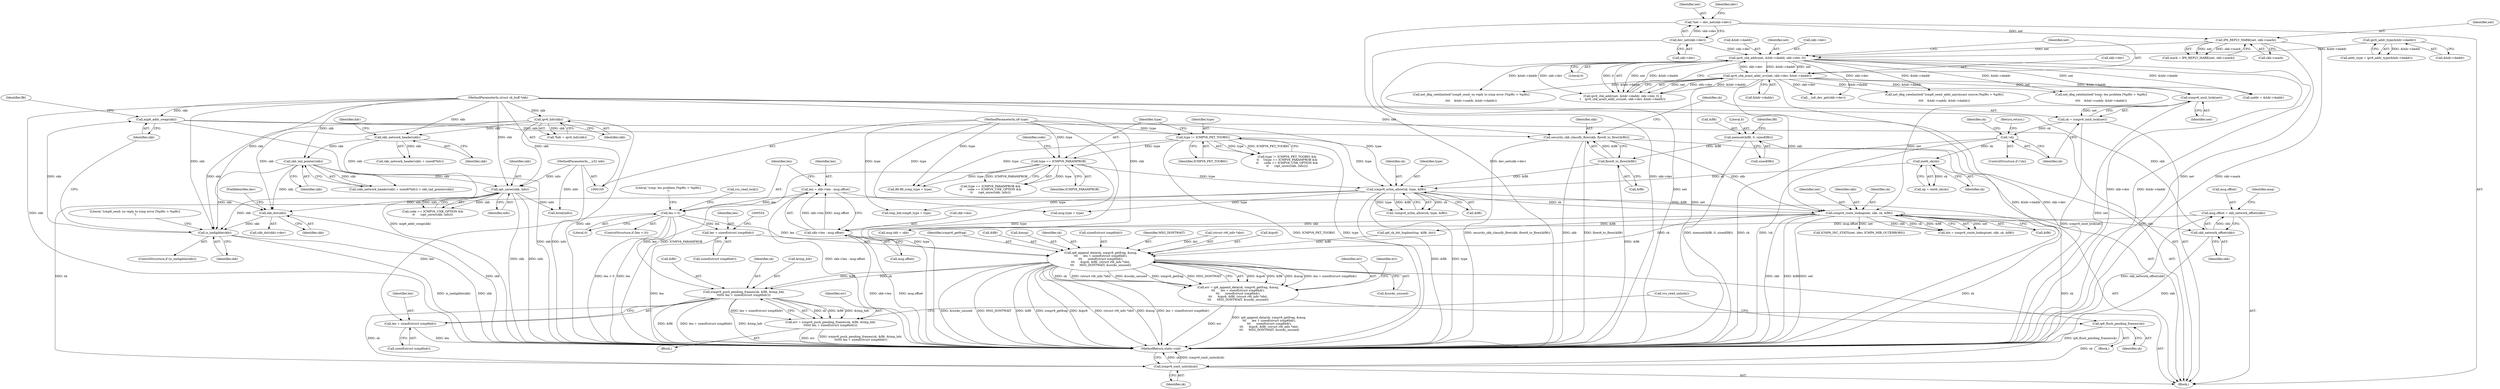 digraph "1_linux_79dc7e3f1cd323be4c81aa1a94faa1b3ed987fb2@integer" {
"1000510" [label="(Call,len = skb->len - msg.offset)"];
"1000512" [label="(Call,skb->len - msg.offset)"];
"1000499" [label="(Call,msg.offset = skb_network_offset(skb))"];
"1000503" [label="(Call,skb_network_offset(skb))"];
"1000106" [label="(MethodParameterIn,struct sk_buff *skb)"];
"1000463" [label="(Call,icmpv6_route_lookup(net, skb, sk, &fl6))"];
"1000368" [label="(Call,icmpv6_xmit_lock(net))"];
"1000191" [label="(Call,ipv6_chk_addr(net, &hdr->daddr, skb->dev, 0))"];
"1000158" [label="(Call,IP6_REPLY_MARK(net, skb->mark))"];
"1000113" [label="(Call,*net = dev_net(skb->dev))"];
"1000115" [label="(Call,dev_net(skb->dev))"];
"1000184" [label="(Call,ipv6_addr_type(&hdr->daddr))"];
"1000201" [label="(Call,ipv6_chk_acast_addr_src(net, skb->dev, &hdr->daddr))"];
"1000361" [label="(Call,security_skb_classify_flow(skb, flowi6_to_flowi(&fl6)))"];
"1000308" [label="(Call,mip6_addr_swap(skb))"];
"1000294" [label="(Call,is_ineligible(skb))"];
"1000179" [label="(Call,skb_tail_pointer(skb))"];
"1000174" [label="(Call,skb_network_header(skb))"];
"1000126" [label="(Call,ipv6_hdr(skb))"];
"1000241" [label="(Call,opt_unrec(skb, info))"];
"1000109" [label="(MethodParameterIn,__u32 info)"];
"1000270" [label="(Call,skb_dst(skb))"];
"1000363" [label="(Call,flowi6_to_flowi(&fl6))"];
"1000310" [label="(Call,memset(&fl6, 0, sizeof(fl6)))"];
"1000385" [label="(Call,icmpv6_xrlim_allow(sk, type, &fl6))"];
"1000381" [label="(Call,inet6_sk(sk))"];
"1000371" [label="(Call,!sk)"];
"1000366" [label="(Call,sk = icmpv6_xmit_lock(net))"];
"1000107" [label="(MethodParameterIn,u8 type)"];
"1000234" [label="(Call,type == ICMPV6_PARAMPROB)"];
"1000229" [label="(Call,type != ICMPV6_PKT_TOOBIG)"];
"1000520" [label="(Call,len < 0)"];
"1000544" [label="(Call,ip6_append_data(sk, icmpv6_getfrag, &msg,\n\t\t\t      len + sizeof(struct icmp6hdr),\n\t\t\t      sizeof(struct icmp6hdr),\n\t\t\t      &ipc6, &fl6, (struct rt6_info *)dst,\n\t\t\t      MSG_DONTWAIT, &sockc_unused))"];
"1000542" [label="(Call,err = ip6_append_data(sk, icmpv6_getfrag, &msg,\n\t\t\t      len + sizeof(struct icmp6hdr),\n\t\t\t      sizeof(struct icmp6hdr),\n\t\t\t      &ipc6, &fl6, (struct rt6_info *)dst,\n\t\t\t      MSG_DONTWAIT, &sockc_unused))"];
"1000572" [label="(Call,ip6_flush_pending_frames(sk))"];
"1000593" [label="(Call,icmpv6_xmit_unlock(sk))"];
"1000578" [label="(Call,icmpv6_push_pending_frames(sk, &fl6, &tmp_hdr,\n\t\t\t\t\t\t len + sizeof(struct icmp6hdr)))"];
"1000576" [label="(Call,err = icmpv6_push_pending_frames(sk, &fl6, &tmp_hdr,\n\t\t\t\t\t\t len + sizeof(struct icmp6hdr)))"];
"1000549" [label="(Call,len + sizeof(struct icmp6hdr))"];
"1000584" [label="(Call,len + sizeof(struct icmp6hdr))"];
"1000572" [label="(Call,ip6_flush_pending_frames(sk))"];
"1000182" [label="(Call,addr_type = ipv6_addr_type(&hdr->daddr))"];
"1000242" [label="(Identifier,skb)"];
"1000385" [label="(Call,icmpv6_xrlim_allow(sk, type, &fl6))"];
"1000467" [label="(Call,&fl6)"];
"1000243" [label="(Identifier,info)"];
"1000464" [label="(Identifier,net)"];
"1000311" [label="(Call,&fl6)"];
"1000362" [label="(Identifier,skb)"];
"1000314" [label="(Call,sizeof(fl6))"];
"1000522" [label="(Literal,0)"];
"1000270" [label="(Call,skb_dst(skb))"];
"1000386" [label="(Identifier,sk)"];
"1000381" [label="(Call,inet6_sk(sk))"];
"1000373" [label="(Return,return;)"];
"1000505" [label="(Call,msg.type = type)"];
"1000210" [label="(Call,saddr = &hdr->daddr)"];
"1000156" [label="(Call,mark = IP6_REPLY_MARK(net, skb->mark))"];
"1000271" [label="(Identifier,skb)"];
"1000494" [label="(Call,msg.skb = skb)"];
"1000124" [label="(Call,*hdr = ipv6_hdr(skb))"];
"1000511" [label="(Identifier,len)"];
"1000178" [label="(Identifier,hdr)"];
"1000410" [label="(Call,htonl(info))"];
"1000573" [label="(Identifier,sk)"];
"1000461" [label="(Call,dst = icmpv6_route_lookup(net, skb, sk, &fl6))"];
"1000228" [label="(Call,type != ICMPV6_PKT_TOOBIG &&\n\t\t    !(type == ICMPV6_PARAMPROB &&\n\t\t      code == ICMPV6_UNK_OPTION &&\n\t\t      (opt_unrec(skb, info))))"];
"1000233" [label="(Call,type == ICMPV6_PARAMPROB &&\n\t\t      code == ICMPV6_UNK_OPTION &&\n\t\t      (opt_unrec(skb, info)))"];
"1000241" [label="(Call,opt_unrec(skb, info))"];
"1000116" [label="(Call,skb->dev)"];
"1000578" [label="(Call,icmpv6_push_pending_frames(sk, &fl6, &tmp_hdr,\n\t\t\t\t\t\t len + sizeof(struct icmp6hdr)))"];
"1000115" [label="(Call,dev_net(skb->dev))"];
"1000179" [label="(Call,skb_tail_pointer(skb))"];
"1000585" [label="(Identifier,len)"];
"1000463" [label="(Call,icmpv6_route_lookup(net, skb, sk, &fl6))"];
"1000510" [label="(Call,len = skb->len - msg.offset)"];
"1000114" [label="(Identifier,net)"];
"1000313" [label="(Literal,0)"];
"1000234" [label="(Call,type == ICMPV6_PARAMPROB)"];
"1000379" [label="(Call,np = inet6_sk(sk))"];
"1000236" [label="(Identifier,ICMPV6_PARAMPROB)"];
"1000568" [label="(Call,ICMP6_INC_STATS(net, idev, ICMP6_MIB_OUTERRORS))"];
"1000512" [label="(Call,skb->len - msg.offset)"];
"1000126" [label="(Call,ipv6_hdr(skb))"];
"1000503" [label="(Call,skb_network_offset(skb))"];
"1000595" [label="(MethodReturn,static void)"];
"1000593" [label="(Call,icmpv6_xmit_unlock(sk))"];
"1000367" [label="(Identifier,sk)"];
"1000297" [label="(Call,net_dbg_ratelimited(\"icmp6_send: no reply to icmp error [%pI6c > %pI6c]\n\",\n\t\t\t\t    &hdr->saddr, &hdr->daddr))"];
"1000371" [label="(Call,!sk)"];
"1000513" [label="(Call,skb->len)"];
"1000206" [label="(Call,&hdr->daddr)"];
"1000109" [label="(MethodParameterIn,__u32 info)"];
"1000520" [label="(Call,len < 0)"];
"1000546" [label="(Identifier,icmpv6_getfrag)"];
"1000309" [label="(Identifier,skb)"];
"1000160" [label="(Call,skb->mark)"];
"1000308" [label="(Call,mip6_addr_swap(skb))"];
"1000542" [label="(Call,err = ip6_append_data(sk, icmpv6_getfrag, &msg,\n\t\t\t      len + sizeof(struct icmp6hdr),\n\t\t\t      sizeof(struct icmp6hdr),\n\t\t\t      &ipc6, &fl6, (struct rt6_info *)dst,\n\t\t\t      MSG_DONTWAIT, &sockc_unused))"];
"1000575" [label="(Block,)"];
"1000200" [label="(Literal,0)"];
"1000477" [label="(Call,ip6_sk_dst_hoplimit(np, &fl6, dst))"];
"1000557" [label="(Call,&fl6)"];
"1000544" [label="(Call,ip6_append_data(sk, icmpv6_getfrag, &msg,\n\t\t\t      len + sizeof(struct icmp6hdr),\n\t\t\t      sizeof(struct icmp6hdr),\n\t\t\t      &ipc6, &fl6, (struct rt6_info *)dst,\n\t\t\t      MSG_DONTWAIT, &sockc_unused))"];
"1000588" [label="(Call,rcu_read_unlock())"];
"1000272" [label="(FieldIdentifier,dev)"];
"1000547" [label="(Call,&msg)"];
"1000192" [label="(Identifier,net)"];
"1000231" [label="(Identifier,ICMPV6_PKT_TOOBIG)"];
"1000361" [label="(Call,security_skb_classify_flow(skb, flowi6_to_flowi(&fl6)))"];
"1000310" [label="(Call,memset(&fl6, 0, sizeof(fl6)))"];
"1000521" [label="(Identifier,len)"];
"1000351" [label="(Call,fl6.fl6_icmp_type = type)"];
"1000318" [label="(Identifier,fl6)"];
"1000387" [label="(Identifier,type)"];
"1000175" [label="(Identifier,skb)"];
"1000370" [label="(ControlStructure,if (!sk))"];
"1000586" [label="(Call,sizeof(struct icmp6hdr))"];
"1000294" [label="(Call,is_ineligible(skb))"];
"1000372" [label="(Identifier,sk)"];
"1000545" [label="(Identifier,sk)"];
"1000553" [label="(Call,sizeof(struct icmp6hdr))"];
"1000111" [label="(Block,)"];
"1000535" [label="(Call,rcu_read_lock())"];
"1000190" [label="(Call,ipv6_chk_addr(net, &hdr->daddr, skb->dev, 0) ||\n\t    ipv6_chk_acast_addr_src(net, skb->dev, &hdr->daddr))"];
"1000538" [label="(Call,__in6_dev_get(skb->dev))"];
"1000465" [label="(Identifier,skb)"];
"1000230" [label="(Identifier,type)"];
"1000376" [label="(Identifier,sk)"];
"1000107" [label="(MethodParameterIn,u8 type)"];
"1000567" [label="(Block,)"];
"1000127" [label="(Identifier,skb)"];
"1000549" [label="(Call,len + sizeof(struct icmp6hdr))"];
"1000106" [label="(MethodParameterIn,struct sk_buff *skb)"];
"1000563" [label="(Call,&sockc_unused)"];
"1000282" [label="(Call,net_dbg_ratelimited(\"icmp6_send: addr_any/mcast source [%pI6c > %pI6c]\n\",\n\t\t\t\t    &hdr->saddr, &hdr->daddr))"];
"1000269" [label="(Call,skb_dst(skb)->dev)"];
"1000507" [label="(Identifier,msg)"];
"1000525" [label="(Literal,\"icmp: len problem [%pI6c > %pI6c]\n\")"];
"1000368" [label="(Call,icmpv6_xmit_lock(net))"];
"1000516" [label="(Call,msg.offset)"];
"1000174" [label="(Call,skb_network_header(skb))"];
"1000524" [label="(Call,net_dbg_ratelimited(\"icmp: len problem [%pI6c > %pI6c]\n\",\n\t\t\t\t    &hdr->saddr, &hdr->daddr))"];
"1000543" [label="(Identifier,err)"];
"1000158" [label="(Call,IP6_REPLY_MARK(net, skb->mark))"];
"1000121" [label="(Identifier,idev)"];
"1000384" [label="(Call,!icmpv6_xrlim_allow(sk, type, &fl6))"];
"1000579" [label="(Identifier,sk)"];
"1000519" [label="(ControlStructure,if (len < 0))"];
"1000582" [label="(Call,&tmp_hdr)"];
"1000369" [label="(Identifier,net)"];
"1000364" [label="(Call,&fl6)"];
"1000197" [label="(Call,skb->dev)"];
"1000388" [label="(Call,&fl6)"];
"1000382" [label="(Identifier,sk)"];
"1000562" [label="(Identifier,MSG_DONTWAIT)"];
"1000559" [label="(Call,(struct rt6_info *)dst)"];
"1000500" [label="(Call,msg.offset)"];
"1000191" [label="(Call,ipv6_chk_addr(net, &hdr->daddr, skb->dev, 0))"];
"1000577" [label="(Identifier,err)"];
"1000555" [label="(Call,&ipc6)"];
"1000584" [label="(Call,len + sizeof(struct icmp6hdr))"];
"1000576" [label="(Call,err = icmpv6_push_pending_frames(sk, &fl6, &tmp_hdr,\n\t\t\t\t\t\t len + sizeof(struct icmp6hdr)))"];
"1000180" [label="(Identifier,skb)"];
"1000499" [label="(Call,msg.offset = skb_network_offset(skb))"];
"1000295" [label="(Identifier,skb)"];
"1000466" [label="(Identifier,sk)"];
"1000504" [label="(Identifier,skb)"];
"1000113" [label="(Call,*net = dev_net(skb->dev))"];
"1000184" [label="(Call,ipv6_addr_type(&hdr->daddr))"];
"1000203" [label="(Call,skb->dev)"];
"1000298" [label="(Literal,\"icmp6_send: no reply to icmp error [%pI6c > %pI6c]\n\")"];
"1000312" [label="(Identifier,fl6)"];
"1000391" [label="(Call,tmp_hdr.icmp6_type = type)"];
"1000237" [label="(Call,code == ICMPV6_UNK_OPTION &&\n\t\t      (opt_unrec(skb, info)))"];
"1000229" [label="(Call,type != ICMPV6_PKT_TOOBIG)"];
"1000159" [label="(Identifier,net)"];
"1000293" [label="(ControlStructure,if (is_ineligible(skb)))"];
"1000235" [label="(Identifier,type)"];
"1000580" [label="(Call,&fl6)"];
"1000202" [label="(Identifier,net)"];
"1000551" [label="(Call,sizeof(struct icmp6hdr))"];
"1000201" [label="(Call,ipv6_chk_acast_addr_src(net, skb->dev, &hdr->daddr))"];
"1000550" [label="(Identifier,len)"];
"1000173" [label="(Call,skb_network_header(skb) + sizeof(*hdr))"];
"1000566" [label="(Identifier,err)"];
"1000172" [label="(Call,(skb_network_header(skb) + sizeof(*hdr)) > skb_tail_pointer(skb))"];
"1000185" [label="(Call,&hdr->daddr)"];
"1000193" [label="(Call,&hdr->daddr)"];
"1000363" [label="(Call,flowi6_to_flowi(&fl6))"];
"1000239" [label="(Identifier,code)"];
"1000366" [label="(Call,sk = icmpv6_xmit_lock(net))"];
"1000594" [label="(Identifier,sk)"];
"1000510" -> "1000111"  [label="AST: "];
"1000510" -> "1000512"  [label="CFG: "];
"1000511" -> "1000510"  [label="AST: "];
"1000512" -> "1000510"  [label="AST: "];
"1000521" -> "1000510"  [label="CFG: "];
"1000510" -> "1000595"  [label="DDG: skb->len - msg.offset"];
"1000512" -> "1000510"  [label="DDG: skb->len"];
"1000512" -> "1000510"  [label="DDG: msg.offset"];
"1000510" -> "1000520"  [label="DDG: len"];
"1000512" -> "1000516"  [label="CFG: "];
"1000513" -> "1000512"  [label="AST: "];
"1000516" -> "1000512"  [label="AST: "];
"1000512" -> "1000595"  [label="DDG: skb->len"];
"1000512" -> "1000595"  [label="DDG: msg.offset"];
"1000499" -> "1000512"  [label="DDG: msg.offset"];
"1000499" -> "1000111"  [label="AST: "];
"1000499" -> "1000503"  [label="CFG: "];
"1000500" -> "1000499"  [label="AST: "];
"1000503" -> "1000499"  [label="AST: "];
"1000507" -> "1000499"  [label="CFG: "];
"1000499" -> "1000595"  [label="DDG: skb_network_offset(skb)"];
"1000503" -> "1000499"  [label="DDG: skb"];
"1000503" -> "1000504"  [label="CFG: "];
"1000504" -> "1000503"  [label="AST: "];
"1000503" -> "1000595"  [label="DDG: skb"];
"1000106" -> "1000503"  [label="DDG: skb"];
"1000463" -> "1000503"  [label="DDG: skb"];
"1000106" -> "1000105"  [label="AST: "];
"1000106" -> "1000595"  [label="DDG: skb"];
"1000106" -> "1000126"  [label="DDG: skb"];
"1000106" -> "1000174"  [label="DDG: skb"];
"1000106" -> "1000179"  [label="DDG: skb"];
"1000106" -> "1000241"  [label="DDG: skb"];
"1000106" -> "1000270"  [label="DDG: skb"];
"1000106" -> "1000294"  [label="DDG: skb"];
"1000106" -> "1000308"  [label="DDG: skb"];
"1000106" -> "1000361"  [label="DDG: skb"];
"1000106" -> "1000463"  [label="DDG: skb"];
"1000106" -> "1000494"  [label="DDG: skb"];
"1000463" -> "1000461"  [label="AST: "];
"1000463" -> "1000467"  [label="CFG: "];
"1000464" -> "1000463"  [label="AST: "];
"1000465" -> "1000463"  [label="AST: "];
"1000466" -> "1000463"  [label="AST: "];
"1000467" -> "1000463"  [label="AST: "];
"1000461" -> "1000463"  [label="CFG: "];
"1000463" -> "1000595"  [label="DDG: skb"];
"1000463" -> "1000595"  [label="DDG: &fl6"];
"1000463" -> "1000595"  [label="DDG: net"];
"1000463" -> "1000461"  [label="DDG: net"];
"1000463" -> "1000461"  [label="DDG: skb"];
"1000463" -> "1000461"  [label="DDG: sk"];
"1000463" -> "1000461"  [label="DDG: &fl6"];
"1000368" -> "1000463"  [label="DDG: net"];
"1000361" -> "1000463"  [label="DDG: skb"];
"1000385" -> "1000463"  [label="DDG: sk"];
"1000385" -> "1000463"  [label="DDG: &fl6"];
"1000463" -> "1000477"  [label="DDG: &fl6"];
"1000463" -> "1000494"  [label="DDG: skb"];
"1000463" -> "1000544"  [label="DDG: sk"];
"1000463" -> "1000568"  [label="DDG: net"];
"1000463" -> "1000593"  [label="DDG: sk"];
"1000368" -> "1000366"  [label="AST: "];
"1000368" -> "1000369"  [label="CFG: "];
"1000369" -> "1000368"  [label="AST: "];
"1000366" -> "1000368"  [label="CFG: "];
"1000368" -> "1000595"  [label="DDG: net"];
"1000368" -> "1000366"  [label="DDG: net"];
"1000191" -> "1000368"  [label="DDG: net"];
"1000201" -> "1000368"  [label="DDG: net"];
"1000191" -> "1000190"  [label="AST: "];
"1000191" -> "1000200"  [label="CFG: "];
"1000192" -> "1000191"  [label="AST: "];
"1000193" -> "1000191"  [label="AST: "];
"1000197" -> "1000191"  [label="AST: "];
"1000200" -> "1000191"  [label="AST: "];
"1000202" -> "1000191"  [label="CFG: "];
"1000190" -> "1000191"  [label="CFG: "];
"1000191" -> "1000595"  [label="DDG: skb->dev"];
"1000191" -> "1000595"  [label="DDG: &hdr->daddr"];
"1000191" -> "1000595"  [label="DDG: net"];
"1000191" -> "1000190"  [label="DDG: net"];
"1000191" -> "1000190"  [label="DDG: &hdr->daddr"];
"1000191" -> "1000190"  [label="DDG: skb->dev"];
"1000191" -> "1000190"  [label="DDG: 0"];
"1000158" -> "1000191"  [label="DDG: net"];
"1000184" -> "1000191"  [label="DDG: &hdr->daddr"];
"1000115" -> "1000191"  [label="DDG: skb->dev"];
"1000191" -> "1000201"  [label="DDG: net"];
"1000191" -> "1000201"  [label="DDG: skb->dev"];
"1000191" -> "1000201"  [label="DDG: &hdr->daddr"];
"1000191" -> "1000210"  [label="DDG: &hdr->daddr"];
"1000191" -> "1000282"  [label="DDG: &hdr->daddr"];
"1000191" -> "1000297"  [label="DDG: &hdr->daddr"];
"1000191" -> "1000524"  [label="DDG: &hdr->daddr"];
"1000191" -> "1000538"  [label="DDG: skb->dev"];
"1000158" -> "1000156"  [label="AST: "];
"1000158" -> "1000160"  [label="CFG: "];
"1000159" -> "1000158"  [label="AST: "];
"1000160" -> "1000158"  [label="AST: "];
"1000156" -> "1000158"  [label="CFG: "];
"1000158" -> "1000595"  [label="DDG: net"];
"1000158" -> "1000595"  [label="DDG: skb->mark"];
"1000158" -> "1000156"  [label="DDG: net"];
"1000158" -> "1000156"  [label="DDG: skb->mark"];
"1000113" -> "1000158"  [label="DDG: net"];
"1000113" -> "1000111"  [label="AST: "];
"1000113" -> "1000115"  [label="CFG: "];
"1000114" -> "1000113"  [label="AST: "];
"1000115" -> "1000113"  [label="AST: "];
"1000121" -> "1000113"  [label="CFG: "];
"1000113" -> "1000595"  [label="DDG: dev_net(skb->dev)"];
"1000115" -> "1000113"  [label="DDG: skb->dev"];
"1000115" -> "1000116"  [label="CFG: "];
"1000116" -> "1000115"  [label="AST: "];
"1000115" -> "1000595"  [label="DDG: skb->dev"];
"1000184" -> "1000182"  [label="AST: "];
"1000184" -> "1000185"  [label="CFG: "];
"1000185" -> "1000184"  [label="AST: "];
"1000182" -> "1000184"  [label="CFG: "];
"1000184" -> "1000182"  [label="DDG: &hdr->daddr"];
"1000201" -> "1000190"  [label="AST: "];
"1000201" -> "1000206"  [label="CFG: "];
"1000202" -> "1000201"  [label="AST: "];
"1000203" -> "1000201"  [label="AST: "];
"1000206" -> "1000201"  [label="AST: "];
"1000190" -> "1000201"  [label="CFG: "];
"1000201" -> "1000595"  [label="DDG: &hdr->daddr"];
"1000201" -> "1000595"  [label="DDG: skb->dev"];
"1000201" -> "1000595"  [label="DDG: net"];
"1000201" -> "1000190"  [label="DDG: net"];
"1000201" -> "1000190"  [label="DDG: skb->dev"];
"1000201" -> "1000190"  [label="DDG: &hdr->daddr"];
"1000201" -> "1000210"  [label="DDG: &hdr->daddr"];
"1000201" -> "1000282"  [label="DDG: &hdr->daddr"];
"1000201" -> "1000297"  [label="DDG: &hdr->daddr"];
"1000201" -> "1000524"  [label="DDG: &hdr->daddr"];
"1000201" -> "1000538"  [label="DDG: skb->dev"];
"1000361" -> "1000111"  [label="AST: "];
"1000361" -> "1000363"  [label="CFG: "];
"1000362" -> "1000361"  [label="AST: "];
"1000363" -> "1000361"  [label="AST: "];
"1000367" -> "1000361"  [label="CFG: "];
"1000361" -> "1000595"  [label="DDG: security_skb_classify_flow(skb, flowi6_to_flowi(&fl6))"];
"1000361" -> "1000595"  [label="DDG: skb"];
"1000361" -> "1000595"  [label="DDG: flowi6_to_flowi(&fl6)"];
"1000308" -> "1000361"  [label="DDG: skb"];
"1000363" -> "1000361"  [label="DDG: &fl6"];
"1000308" -> "1000111"  [label="AST: "];
"1000308" -> "1000309"  [label="CFG: "];
"1000309" -> "1000308"  [label="AST: "];
"1000312" -> "1000308"  [label="CFG: "];
"1000308" -> "1000595"  [label="DDG: mip6_addr_swap(skb)"];
"1000294" -> "1000308"  [label="DDG: skb"];
"1000294" -> "1000293"  [label="AST: "];
"1000294" -> "1000295"  [label="CFG: "];
"1000295" -> "1000294"  [label="AST: "];
"1000298" -> "1000294"  [label="CFG: "];
"1000309" -> "1000294"  [label="CFG: "];
"1000294" -> "1000595"  [label="DDG: is_ineligible(skb)"];
"1000294" -> "1000595"  [label="DDG: skb"];
"1000179" -> "1000294"  [label="DDG: skb"];
"1000126" -> "1000294"  [label="DDG: skb"];
"1000241" -> "1000294"  [label="DDG: skb"];
"1000270" -> "1000294"  [label="DDG: skb"];
"1000179" -> "1000172"  [label="AST: "];
"1000179" -> "1000180"  [label="CFG: "];
"1000180" -> "1000179"  [label="AST: "];
"1000172" -> "1000179"  [label="CFG: "];
"1000179" -> "1000595"  [label="DDG: skb"];
"1000179" -> "1000172"  [label="DDG: skb"];
"1000174" -> "1000179"  [label="DDG: skb"];
"1000179" -> "1000241"  [label="DDG: skb"];
"1000179" -> "1000270"  [label="DDG: skb"];
"1000174" -> "1000173"  [label="AST: "];
"1000174" -> "1000175"  [label="CFG: "];
"1000175" -> "1000174"  [label="AST: "];
"1000178" -> "1000174"  [label="CFG: "];
"1000174" -> "1000172"  [label="DDG: skb"];
"1000174" -> "1000173"  [label="DDG: skb"];
"1000126" -> "1000174"  [label="DDG: skb"];
"1000126" -> "1000124"  [label="AST: "];
"1000126" -> "1000127"  [label="CFG: "];
"1000127" -> "1000126"  [label="AST: "];
"1000124" -> "1000126"  [label="CFG: "];
"1000126" -> "1000595"  [label="DDG: skb"];
"1000126" -> "1000124"  [label="DDG: skb"];
"1000126" -> "1000241"  [label="DDG: skb"];
"1000126" -> "1000270"  [label="DDG: skb"];
"1000241" -> "1000237"  [label="AST: "];
"1000241" -> "1000243"  [label="CFG: "];
"1000242" -> "1000241"  [label="AST: "];
"1000243" -> "1000241"  [label="AST: "];
"1000237" -> "1000241"  [label="CFG: "];
"1000241" -> "1000595"  [label="DDG: skb"];
"1000241" -> "1000595"  [label="DDG: info"];
"1000241" -> "1000237"  [label="DDG: skb"];
"1000241" -> "1000237"  [label="DDG: info"];
"1000109" -> "1000241"  [label="DDG: info"];
"1000241" -> "1000270"  [label="DDG: skb"];
"1000241" -> "1000410"  [label="DDG: info"];
"1000109" -> "1000105"  [label="AST: "];
"1000109" -> "1000595"  [label="DDG: info"];
"1000109" -> "1000410"  [label="DDG: info"];
"1000270" -> "1000269"  [label="AST: "];
"1000270" -> "1000271"  [label="CFG: "];
"1000271" -> "1000270"  [label="AST: "];
"1000272" -> "1000270"  [label="CFG: "];
"1000270" -> "1000595"  [label="DDG: skb"];
"1000363" -> "1000364"  [label="CFG: "];
"1000364" -> "1000363"  [label="AST: "];
"1000363" -> "1000595"  [label="DDG: &fl6"];
"1000310" -> "1000363"  [label="DDG: &fl6"];
"1000363" -> "1000385"  [label="DDG: &fl6"];
"1000310" -> "1000111"  [label="AST: "];
"1000310" -> "1000314"  [label="CFG: "];
"1000311" -> "1000310"  [label="AST: "];
"1000313" -> "1000310"  [label="AST: "];
"1000314" -> "1000310"  [label="AST: "];
"1000318" -> "1000310"  [label="CFG: "];
"1000310" -> "1000595"  [label="DDG: memset(&fl6, 0, sizeof(fl6))"];
"1000385" -> "1000384"  [label="AST: "];
"1000385" -> "1000388"  [label="CFG: "];
"1000386" -> "1000385"  [label="AST: "];
"1000387" -> "1000385"  [label="AST: "];
"1000388" -> "1000385"  [label="AST: "];
"1000384" -> "1000385"  [label="CFG: "];
"1000385" -> "1000595"  [label="DDG: &fl6"];
"1000385" -> "1000595"  [label="DDG: type"];
"1000385" -> "1000384"  [label="DDG: sk"];
"1000385" -> "1000384"  [label="DDG: type"];
"1000385" -> "1000384"  [label="DDG: &fl6"];
"1000381" -> "1000385"  [label="DDG: sk"];
"1000107" -> "1000385"  [label="DDG: type"];
"1000234" -> "1000385"  [label="DDG: type"];
"1000229" -> "1000385"  [label="DDG: type"];
"1000385" -> "1000391"  [label="DDG: type"];
"1000385" -> "1000505"  [label="DDG: type"];
"1000385" -> "1000593"  [label="DDG: sk"];
"1000381" -> "1000379"  [label="AST: "];
"1000381" -> "1000382"  [label="CFG: "];
"1000382" -> "1000381"  [label="AST: "];
"1000379" -> "1000381"  [label="CFG: "];
"1000381" -> "1000379"  [label="DDG: sk"];
"1000371" -> "1000381"  [label="DDG: sk"];
"1000371" -> "1000370"  [label="AST: "];
"1000371" -> "1000372"  [label="CFG: "];
"1000372" -> "1000371"  [label="AST: "];
"1000373" -> "1000371"  [label="CFG: "];
"1000376" -> "1000371"  [label="CFG: "];
"1000371" -> "1000595"  [label="DDG: sk"];
"1000371" -> "1000595"  [label="DDG: !sk"];
"1000366" -> "1000371"  [label="DDG: sk"];
"1000366" -> "1000111"  [label="AST: "];
"1000367" -> "1000366"  [label="AST: "];
"1000372" -> "1000366"  [label="CFG: "];
"1000366" -> "1000595"  [label="DDG: icmpv6_xmit_lock(net)"];
"1000107" -> "1000105"  [label="AST: "];
"1000107" -> "1000595"  [label="DDG: type"];
"1000107" -> "1000229"  [label="DDG: type"];
"1000107" -> "1000234"  [label="DDG: type"];
"1000107" -> "1000351"  [label="DDG: type"];
"1000107" -> "1000391"  [label="DDG: type"];
"1000107" -> "1000505"  [label="DDG: type"];
"1000234" -> "1000233"  [label="AST: "];
"1000234" -> "1000236"  [label="CFG: "];
"1000235" -> "1000234"  [label="AST: "];
"1000236" -> "1000234"  [label="AST: "];
"1000239" -> "1000234"  [label="CFG: "];
"1000233" -> "1000234"  [label="CFG: "];
"1000234" -> "1000595"  [label="DDG: ICMPV6_PARAMPROB"];
"1000234" -> "1000595"  [label="DDG: type"];
"1000234" -> "1000233"  [label="DDG: type"];
"1000234" -> "1000233"  [label="DDG: ICMPV6_PARAMPROB"];
"1000229" -> "1000234"  [label="DDG: type"];
"1000234" -> "1000351"  [label="DDG: type"];
"1000229" -> "1000228"  [label="AST: "];
"1000229" -> "1000231"  [label="CFG: "];
"1000230" -> "1000229"  [label="AST: "];
"1000231" -> "1000229"  [label="AST: "];
"1000235" -> "1000229"  [label="CFG: "];
"1000228" -> "1000229"  [label="CFG: "];
"1000229" -> "1000595"  [label="DDG: ICMPV6_PKT_TOOBIG"];
"1000229" -> "1000595"  [label="DDG: type"];
"1000229" -> "1000228"  [label="DDG: type"];
"1000229" -> "1000228"  [label="DDG: ICMPV6_PKT_TOOBIG"];
"1000229" -> "1000351"  [label="DDG: type"];
"1000520" -> "1000519"  [label="AST: "];
"1000520" -> "1000522"  [label="CFG: "];
"1000521" -> "1000520"  [label="AST: "];
"1000522" -> "1000520"  [label="AST: "];
"1000525" -> "1000520"  [label="CFG: "];
"1000535" -> "1000520"  [label="CFG: "];
"1000520" -> "1000595"  [label="DDG: len < 0"];
"1000520" -> "1000595"  [label="DDG: len"];
"1000520" -> "1000544"  [label="DDG: len"];
"1000520" -> "1000549"  [label="DDG: len"];
"1000520" -> "1000578"  [label="DDG: len"];
"1000520" -> "1000584"  [label="DDG: len"];
"1000544" -> "1000542"  [label="AST: "];
"1000544" -> "1000563"  [label="CFG: "];
"1000545" -> "1000544"  [label="AST: "];
"1000546" -> "1000544"  [label="AST: "];
"1000547" -> "1000544"  [label="AST: "];
"1000549" -> "1000544"  [label="AST: "];
"1000553" -> "1000544"  [label="AST: "];
"1000555" -> "1000544"  [label="AST: "];
"1000557" -> "1000544"  [label="AST: "];
"1000559" -> "1000544"  [label="AST: "];
"1000562" -> "1000544"  [label="AST: "];
"1000563" -> "1000544"  [label="AST: "];
"1000542" -> "1000544"  [label="CFG: "];
"1000544" -> "1000595"  [label="DDG: &sockc_unused"];
"1000544" -> "1000595"  [label="DDG: MSG_DONTWAIT"];
"1000544" -> "1000595"  [label="DDG: &fl6"];
"1000544" -> "1000595"  [label="DDG: icmpv6_getfrag"];
"1000544" -> "1000595"  [label="DDG: &ipc6"];
"1000544" -> "1000595"  [label="DDG: (struct rt6_info *)dst"];
"1000544" -> "1000595"  [label="DDG: &msg"];
"1000544" -> "1000595"  [label="DDG: len + sizeof(struct icmp6hdr)"];
"1000544" -> "1000542"  [label="DDG: &ipc6"];
"1000544" -> "1000542"  [label="DDG: &fl6"];
"1000544" -> "1000542"  [label="DDG: &msg"];
"1000544" -> "1000542"  [label="DDG: len + sizeof(struct icmp6hdr)"];
"1000544" -> "1000542"  [label="DDG: sk"];
"1000544" -> "1000542"  [label="DDG: (struct rt6_info *)dst"];
"1000544" -> "1000542"  [label="DDG: &sockc_unused"];
"1000544" -> "1000542"  [label="DDG: icmpv6_getfrag"];
"1000544" -> "1000542"  [label="DDG: MSG_DONTWAIT"];
"1000477" -> "1000544"  [label="DDG: &fl6"];
"1000559" -> "1000544"  [label="DDG: dst"];
"1000544" -> "1000572"  [label="DDG: sk"];
"1000544" -> "1000578"  [label="DDG: sk"];
"1000544" -> "1000578"  [label="DDG: &fl6"];
"1000542" -> "1000111"  [label="AST: "];
"1000543" -> "1000542"  [label="AST: "];
"1000566" -> "1000542"  [label="CFG: "];
"1000542" -> "1000595"  [label="DDG: err"];
"1000542" -> "1000595"  [label="DDG: ip6_append_data(sk, icmpv6_getfrag, &msg,\n\t\t\t      len + sizeof(struct icmp6hdr),\n\t\t\t      sizeof(struct icmp6hdr),\n\t\t\t      &ipc6, &fl6, (struct rt6_info *)dst,\n\t\t\t      MSG_DONTWAIT, &sockc_unused)"];
"1000572" -> "1000567"  [label="AST: "];
"1000572" -> "1000573"  [label="CFG: "];
"1000573" -> "1000572"  [label="AST: "];
"1000588" -> "1000572"  [label="CFG: "];
"1000572" -> "1000595"  [label="DDG: ip6_flush_pending_frames(sk)"];
"1000572" -> "1000593"  [label="DDG: sk"];
"1000593" -> "1000111"  [label="AST: "];
"1000593" -> "1000594"  [label="CFG: "];
"1000594" -> "1000593"  [label="AST: "];
"1000595" -> "1000593"  [label="CFG: "];
"1000593" -> "1000595"  [label="DDG: sk"];
"1000593" -> "1000595"  [label="DDG: icmpv6_xmit_unlock(sk)"];
"1000578" -> "1000593"  [label="DDG: sk"];
"1000578" -> "1000576"  [label="AST: "];
"1000578" -> "1000584"  [label="CFG: "];
"1000579" -> "1000578"  [label="AST: "];
"1000580" -> "1000578"  [label="AST: "];
"1000582" -> "1000578"  [label="AST: "];
"1000584" -> "1000578"  [label="AST: "];
"1000576" -> "1000578"  [label="CFG: "];
"1000578" -> "1000595"  [label="DDG: &fl6"];
"1000578" -> "1000595"  [label="DDG: len + sizeof(struct icmp6hdr)"];
"1000578" -> "1000595"  [label="DDG: &tmp_hdr"];
"1000578" -> "1000576"  [label="DDG: sk"];
"1000578" -> "1000576"  [label="DDG: &fl6"];
"1000578" -> "1000576"  [label="DDG: &tmp_hdr"];
"1000578" -> "1000576"  [label="DDG: len + sizeof(struct icmp6hdr)"];
"1000576" -> "1000575"  [label="AST: "];
"1000577" -> "1000576"  [label="AST: "];
"1000588" -> "1000576"  [label="CFG: "];
"1000576" -> "1000595"  [label="DDG: err"];
"1000576" -> "1000595"  [label="DDG: icmpv6_push_pending_frames(sk, &fl6, &tmp_hdr,\n\t\t\t\t\t\t len + sizeof(struct icmp6hdr))"];
"1000549" -> "1000551"  [label="CFG: "];
"1000550" -> "1000549"  [label="AST: "];
"1000551" -> "1000549"  [label="AST: "];
"1000554" -> "1000549"  [label="CFG: "];
"1000549" -> "1000595"  [label="DDG: len"];
"1000584" -> "1000586"  [label="CFG: "];
"1000585" -> "1000584"  [label="AST: "];
"1000586" -> "1000584"  [label="AST: "];
"1000584" -> "1000595"  [label="DDG: len"];
}
